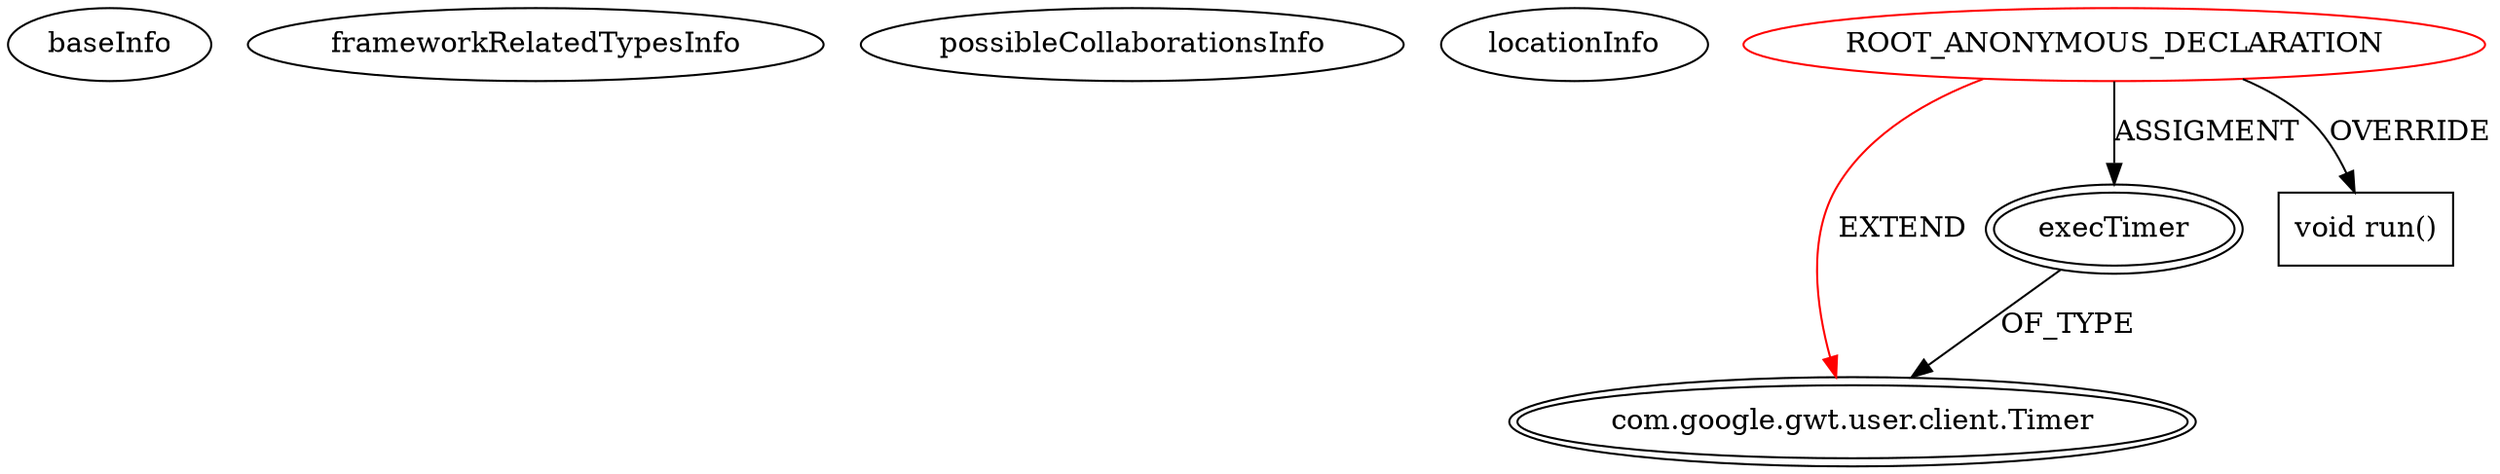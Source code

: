 digraph {
baseInfo[graphId=1377,category="extension_graph",isAnonymous=true,possibleRelation=false]
frameworkRelatedTypesInfo[0="com.google.gwt.user.client.Timer"]
possibleCollaborationsInfo[]
locationInfo[projectName="ghillairet-gef-gwt",filePath="/ghillairet-gef-gwt/gef-gwt-master/src/main/java/org/eclipse/swt/widgets/Display.java",contextSignature="void timerExec(int,java.lang.Runnable)",graphId="1377"]
0[label="ROOT_ANONYMOUS_DECLARATION",vertexType="ROOT_ANONYMOUS_DECLARATION",isFrameworkType=false,color=red]
1[label="com.google.gwt.user.client.Timer",vertexType="FRAMEWORK_CLASS_TYPE",isFrameworkType=true,peripheries=2]
2[label="execTimer",vertexType="OUTSIDE_VARIABLE_EXPRESION",isFrameworkType=true,peripheries=2]
4[label="void run()",vertexType="OVERRIDING_METHOD_DECLARATION",isFrameworkType=false,shape=box]
0->1[label="EXTEND",color=red]
0->2[label="ASSIGMENT"]
2->1[label="OF_TYPE"]
0->4[label="OVERRIDE"]
}
